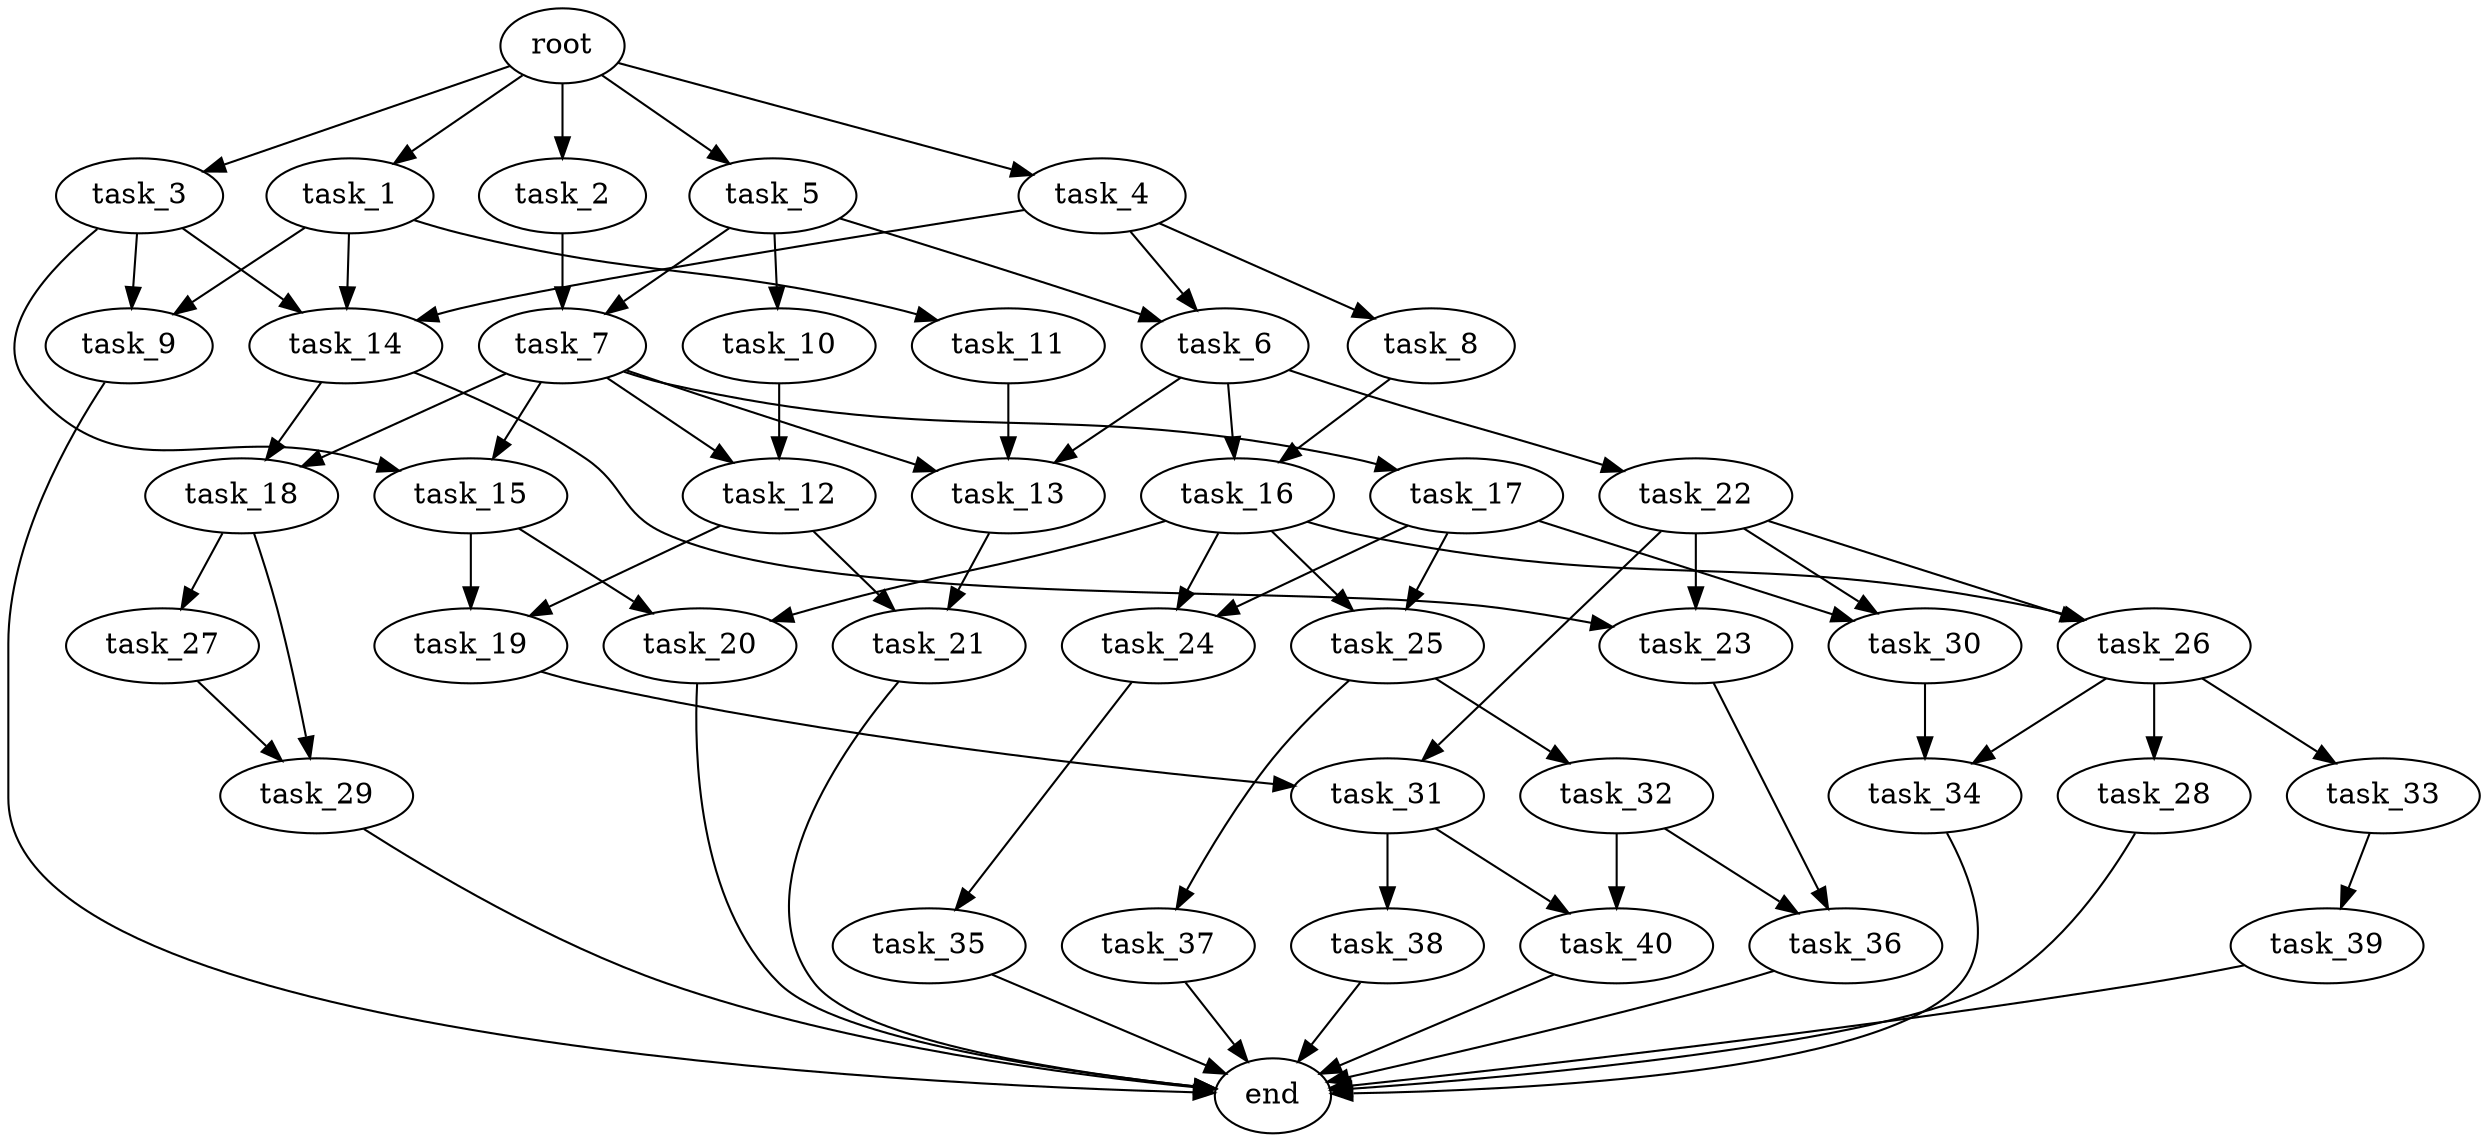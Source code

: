 digraph G {
  root [size="0.000000e+00"];
  task_1 [size="3.360546e+09"];
  task_2 [size="5.232021e+08"];
  task_3 [size="8.516943e+09"];
  task_4 [size="4.725889e+08"];
  task_5 [size="3.085830e+09"];
  task_6 [size="9.283687e+08"];
  task_7 [size="4.482920e+09"];
  task_8 [size="3.073256e+09"];
  task_9 [size="4.716688e+09"];
  task_10 [size="7.647093e+09"];
  task_11 [size="6.386647e+09"];
  task_12 [size="3.566863e+09"];
  task_13 [size="1.412320e+09"];
  task_14 [size="4.384166e+09"];
  task_15 [size="5.289715e+09"];
  task_16 [size="7.433756e+09"];
  task_17 [size="7.322754e+09"];
  task_18 [size="1.122238e+09"];
  task_19 [size="7.894918e+09"];
  task_20 [size="4.612980e+09"];
  task_21 [size="3.564715e+09"];
  task_22 [size="3.003502e+09"];
  task_23 [size="8.057971e+09"];
  task_24 [size="5.711190e+09"];
  task_25 [size="1.995189e+09"];
  task_26 [size="2.894560e+09"];
  task_27 [size="9.013119e+09"];
  task_28 [size="2.032542e+09"];
  task_29 [size="3.334367e+09"];
  task_30 [size="4.883816e+09"];
  task_31 [size="5.343622e+09"];
  task_32 [size="2.223233e+09"];
  task_33 [size="1.248993e+09"];
  task_34 [size="2.178515e+09"];
  task_35 [size="8.323757e+08"];
  task_36 [size="7.875366e+09"];
  task_37 [size="6.884120e+09"];
  task_38 [size="2.397220e+09"];
  task_39 [size="6.443453e+09"];
  task_40 [size="9.184523e+09"];
  end [size="0.000000e+00"];

  root -> task_1 [size="1.000000e-12"];
  root -> task_2 [size="1.000000e-12"];
  root -> task_3 [size="1.000000e-12"];
  root -> task_4 [size="1.000000e-12"];
  root -> task_5 [size="1.000000e-12"];
  task_1 -> task_9 [size="2.358344e+08"];
  task_1 -> task_11 [size="6.386647e+08"];
  task_1 -> task_14 [size="1.461389e+08"];
  task_2 -> task_7 [size="2.241460e+08"];
  task_3 -> task_9 [size="2.358344e+08"];
  task_3 -> task_14 [size="1.461389e+08"];
  task_3 -> task_15 [size="2.644858e+08"];
  task_4 -> task_6 [size="4.641843e+07"];
  task_4 -> task_8 [size="3.073256e+08"];
  task_4 -> task_14 [size="1.461389e+08"];
  task_5 -> task_6 [size="4.641843e+07"];
  task_5 -> task_7 [size="2.241460e+08"];
  task_5 -> task_10 [size="7.647093e+08"];
  task_6 -> task_13 [size="4.707732e+07"];
  task_6 -> task_16 [size="3.716878e+08"];
  task_6 -> task_22 [size="3.003502e+08"];
  task_7 -> task_12 [size="1.783432e+08"];
  task_7 -> task_13 [size="4.707732e+07"];
  task_7 -> task_15 [size="2.644858e+08"];
  task_7 -> task_17 [size="7.322754e+08"];
  task_7 -> task_18 [size="5.611189e+07"];
  task_8 -> task_16 [size="3.716878e+08"];
  task_9 -> end [size="1.000000e-12"];
  task_10 -> task_12 [size="1.783432e+08"];
  task_11 -> task_13 [size="4.707732e+07"];
  task_12 -> task_19 [size="3.947459e+08"];
  task_12 -> task_21 [size="1.782357e+08"];
  task_13 -> task_21 [size="1.782357e+08"];
  task_14 -> task_18 [size="5.611189e+07"];
  task_14 -> task_23 [size="4.028985e+08"];
  task_15 -> task_19 [size="3.947459e+08"];
  task_15 -> task_20 [size="2.306490e+08"];
  task_16 -> task_20 [size="2.306490e+08"];
  task_16 -> task_24 [size="2.855595e+08"];
  task_16 -> task_25 [size="9.975943e+07"];
  task_16 -> task_26 [size="1.447280e+08"];
  task_17 -> task_24 [size="2.855595e+08"];
  task_17 -> task_25 [size="9.975943e+07"];
  task_17 -> task_30 [size="2.441908e+08"];
  task_18 -> task_27 [size="9.013119e+08"];
  task_18 -> task_29 [size="1.667184e+08"];
  task_19 -> task_31 [size="2.671811e+08"];
  task_20 -> end [size="1.000000e-12"];
  task_21 -> end [size="1.000000e-12"];
  task_22 -> task_23 [size="4.028985e+08"];
  task_22 -> task_26 [size="1.447280e+08"];
  task_22 -> task_30 [size="2.441908e+08"];
  task_22 -> task_31 [size="2.671811e+08"];
  task_23 -> task_36 [size="3.937683e+08"];
  task_24 -> task_35 [size="8.323757e+07"];
  task_25 -> task_32 [size="2.223233e+08"];
  task_25 -> task_37 [size="6.884120e+08"];
  task_26 -> task_28 [size="2.032542e+08"];
  task_26 -> task_33 [size="1.248993e+08"];
  task_26 -> task_34 [size="1.089257e+08"];
  task_27 -> task_29 [size="1.667184e+08"];
  task_28 -> end [size="1.000000e-12"];
  task_29 -> end [size="1.000000e-12"];
  task_30 -> task_34 [size="1.089257e+08"];
  task_31 -> task_38 [size="2.397220e+08"];
  task_31 -> task_40 [size="4.592262e+08"];
  task_32 -> task_36 [size="3.937683e+08"];
  task_32 -> task_40 [size="4.592262e+08"];
  task_33 -> task_39 [size="6.443453e+08"];
  task_34 -> end [size="1.000000e-12"];
  task_35 -> end [size="1.000000e-12"];
  task_36 -> end [size="1.000000e-12"];
  task_37 -> end [size="1.000000e-12"];
  task_38 -> end [size="1.000000e-12"];
  task_39 -> end [size="1.000000e-12"];
  task_40 -> end [size="1.000000e-12"];
}
